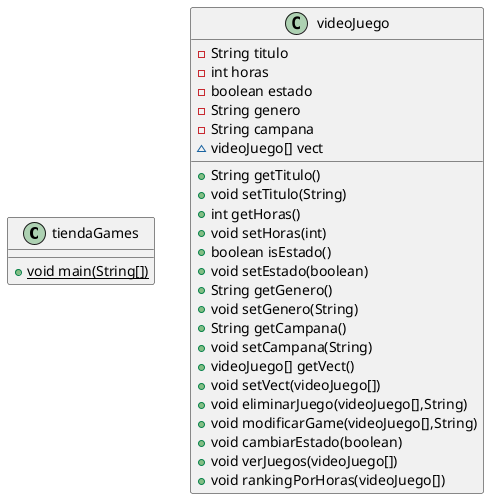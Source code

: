 @startuml
class tiendaGames {
+ {static} void main(String[])
}
class videoJuego {
- String titulo
- int horas
- boolean estado
- String genero
- String campana
~ videoJuego[] vect
+ String getTitulo()
+ void setTitulo(String)
+ int getHoras()
+ void setHoras(int)
+ boolean isEstado()
+ void setEstado(boolean)
+ String getGenero()
+ void setGenero(String)
+ String getCampana()
+ void setCampana(String)
+ videoJuego[] getVect()
+ void setVect(videoJuego[])
+ void eliminarJuego(videoJuego[],String)
+ void modificarGame(videoJuego[],String)
+ void cambiarEstado(boolean)
+ void verJuegos(videoJuego[])
+ void rankingPorHoras(videoJuego[])
}
@enduml
